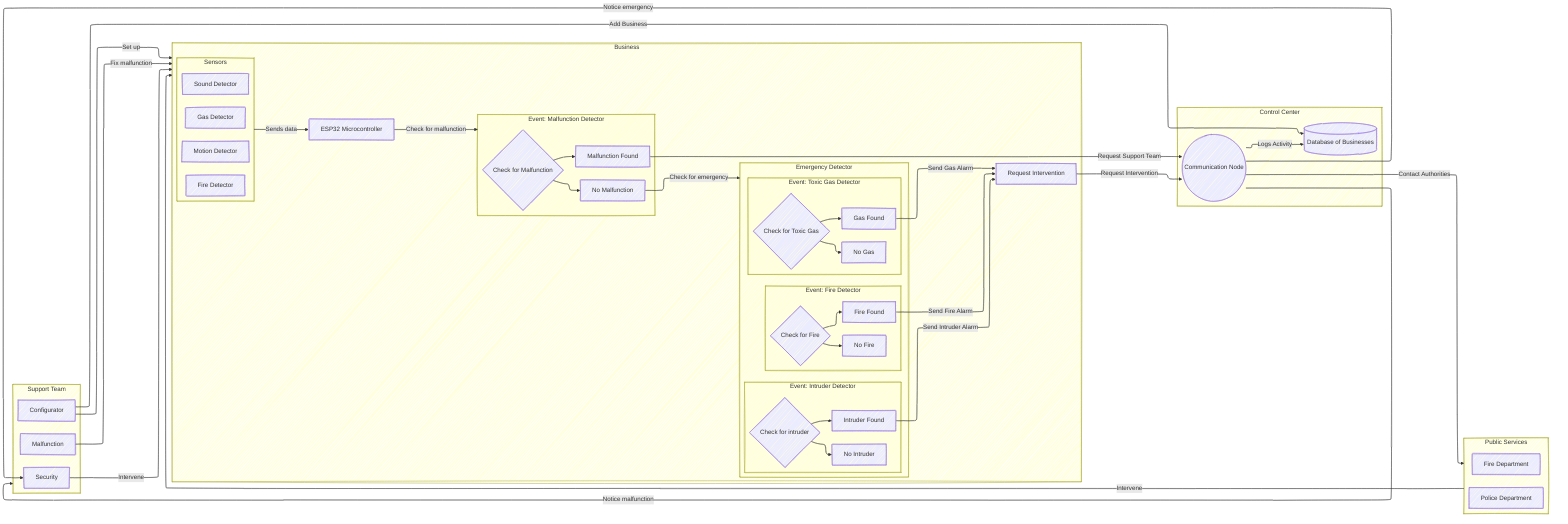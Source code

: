 ---
config:
  look: handDrawn
  theme: default
  layout: elk
---
flowchart LR
    subgraph Business
        ESP32[ESP32 Microcontroller]
        ReqIntervention[Request Intervention]
        subgraph Sensors
            Gas[Gas Detector]
            Motion[Motion Detector]
            Sound[Sound Detector]
            Fire[Fire Detector]
        end
        subgraph ECheckMal[Event: Malfunction Detector]
            MalfunctionCheck{Check for Malfunction}
            MalfunctionFound[Malfunction Found]
            NoMalfunction[No Malfunction]
            MalfunctionCheck --> MalfunctionFound
            MalfunctionCheck --> NoMalfunction
        end
        subgraph EmergencyDetector[Emergency Detector]
            subgraph ECheckIntruder[Event: Intruder Detector]
                CheckIntruder{Check for intruder}
                NoIntruder[No Intruder]
                IntruderFound[Intruder Found]
                CheckIntruder --> IntruderFound
                CheckIntruder --> NoIntruder
            end
            subgraph ECheckFire[Event: Fire Detector]
                CheckFire{Check for Fire}
                NoFire[No Fire]
                FireFound[Fire Found]
                CheckFire --> FireFound
                CheckFire --> NoFire
            end
            subgraph ECheckGas[Event: Toxic Gas Detector]
                CheckGas{Check for Toxic Gas}
                NoGas[No Gas]
                GasFound[Gas Found]
                CheckGas --> GasFound
                CheckGas --> NoGas
            end
        end
        Sensors -->|Sends data| ESP32
        ESP32 -->|Check for malfunction| ECheckMal
        NoMalfunction -->|Check for emergency| EmergencyDetector
        IntruderFound -->|Send Intruder Alarm| ReqIntervention
        FireFound -->|Send Fire Alarm| ReqIntervention
        GasFound -->|Send Gas Alarm| ReqIntervention
    end
    subgraph Support[Support Team]
        Malfunction[Malfunction]
        Configurator[Configurator]
        Security[Security]
    end
    Malfunction -->|Fix malfunction| Business
    Configurator -->|Set up| Business
    Configurator -->|Add Business| Database
    Security -->|Intervene| Business
    subgraph Center[Control Center]
        Communication((Communication Node))
        Database[(Database of Businesses)]
        Communication -->|Logs Activity | Database
    end
    MalfunctionFound -->|Request Support Team| Communication
    ReqIntervention -->|Request Intervention| Communication
    Communication -->|Notice malfunction| Support
    subgraph PublicServices[Public Services]
    FireDepartment[Fire Department]
    PoliceDepartment[Police Department]
    end
    Communication -->|Contact Authorities| PublicServices
    PublicServices -->|Intervene| Business
    Communication -->|Notice emergency| Security